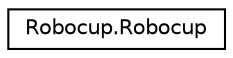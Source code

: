digraph "Graphical Class Hierarchy"
{
 // LATEX_PDF_SIZE
  edge [fontname="Helvetica",fontsize="10",labelfontname="Helvetica",labelfontsize="10"];
  node [fontname="Helvetica",fontsize="10",shape=record];
  rankdir="LR";
  Node0 [label="Robocup.Robocup",height=0.2,width=0.4,color="black", fillcolor="white", style="filled",URL="$classRobocup_1_1Robocup.html",tooltip=" "];
}
